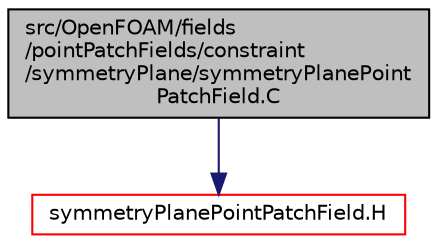 digraph "src/OpenFOAM/fields/pointPatchFields/constraint/symmetryPlane/symmetryPlanePointPatchField.C"
{
  bgcolor="transparent";
  edge [fontname="Helvetica",fontsize="10",labelfontname="Helvetica",labelfontsize="10"];
  node [fontname="Helvetica",fontsize="10",shape=record];
  Node1 [label="src/OpenFOAM/fields\l/pointPatchFields/constraint\l/symmetryPlane/symmetryPlanePoint\lPatchField.C",height=0.2,width=0.4,color="black", fillcolor="grey75", style="filled", fontcolor="black"];
  Node1 -> Node2 [color="midnightblue",fontsize="10",style="solid",fontname="Helvetica"];
  Node2 [label="symmetryPlanePointPatchField.H",height=0.2,width=0.4,color="red",URL="$a08125.html"];
}
